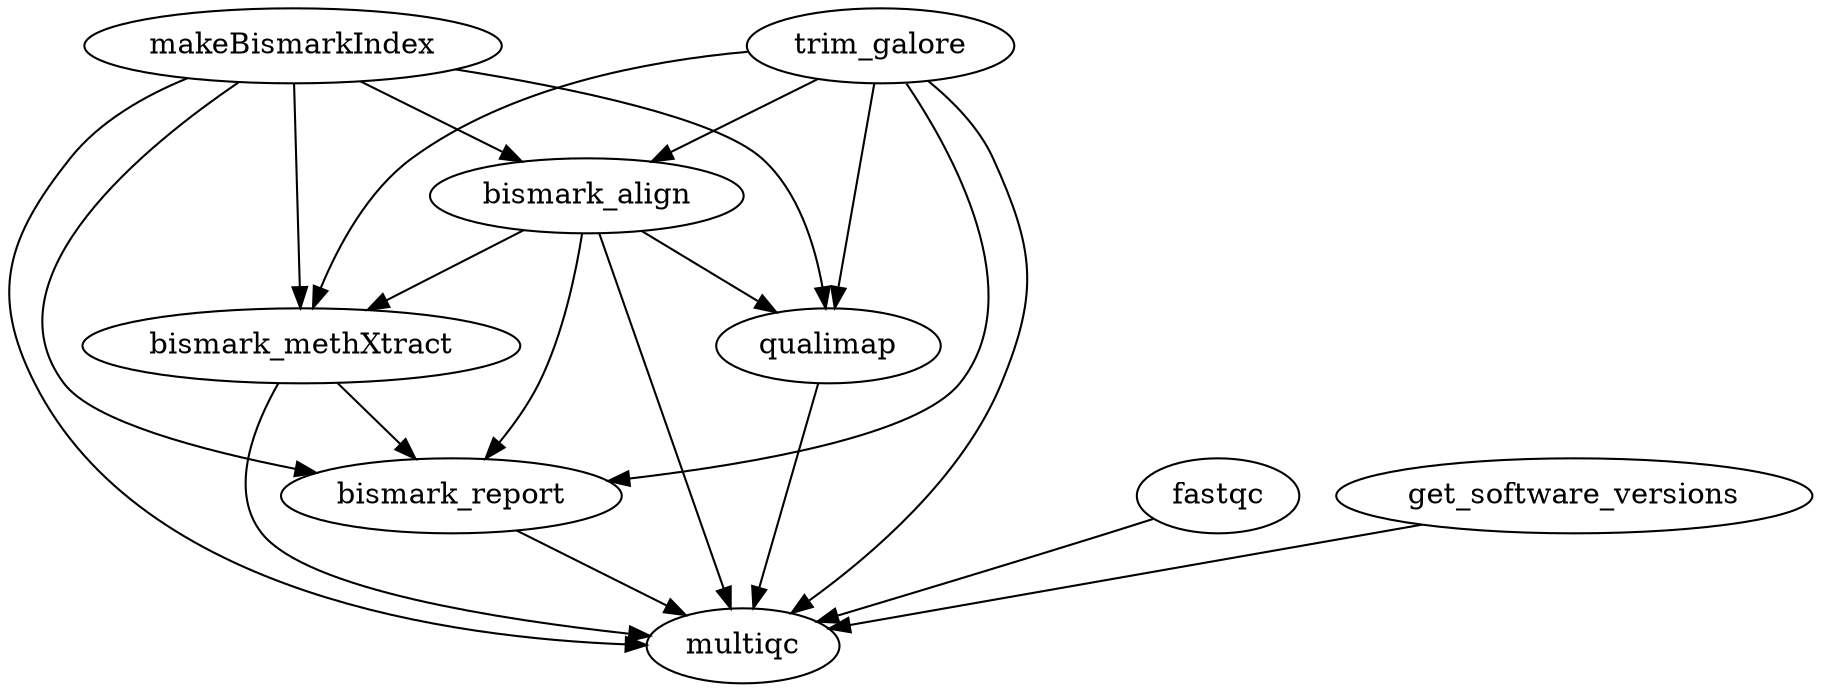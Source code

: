 strict digraph "" {
	makeBismarkIndex -> bismark_align;
	makeBismarkIndex -> bismark_methXtract;
	makeBismarkIndex -> qualimap;
	makeBismarkIndex -> bismark_report;
	makeBismarkIndex -> multiqc;
	trim_galore -> bismark_align;
	trim_galore -> bismark_methXtract;
	trim_galore -> qualimap;
	trim_galore -> bismark_report;
	trim_galore -> multiqc;
	fastqc -> multiqc;
	get_software_versions -> multiqc;
	bismark_align -> bismark_methXtract;
	bismark_align -> qualimap;
	bismark_align -> bismark_report;
	bismark_align -> multiqc;
	bismark_methXtract -> bismark_report;
	bismark_methXtract -> multiqc;
	qualimap -> multiqc;
	bismark_report -> multiqc;
}
